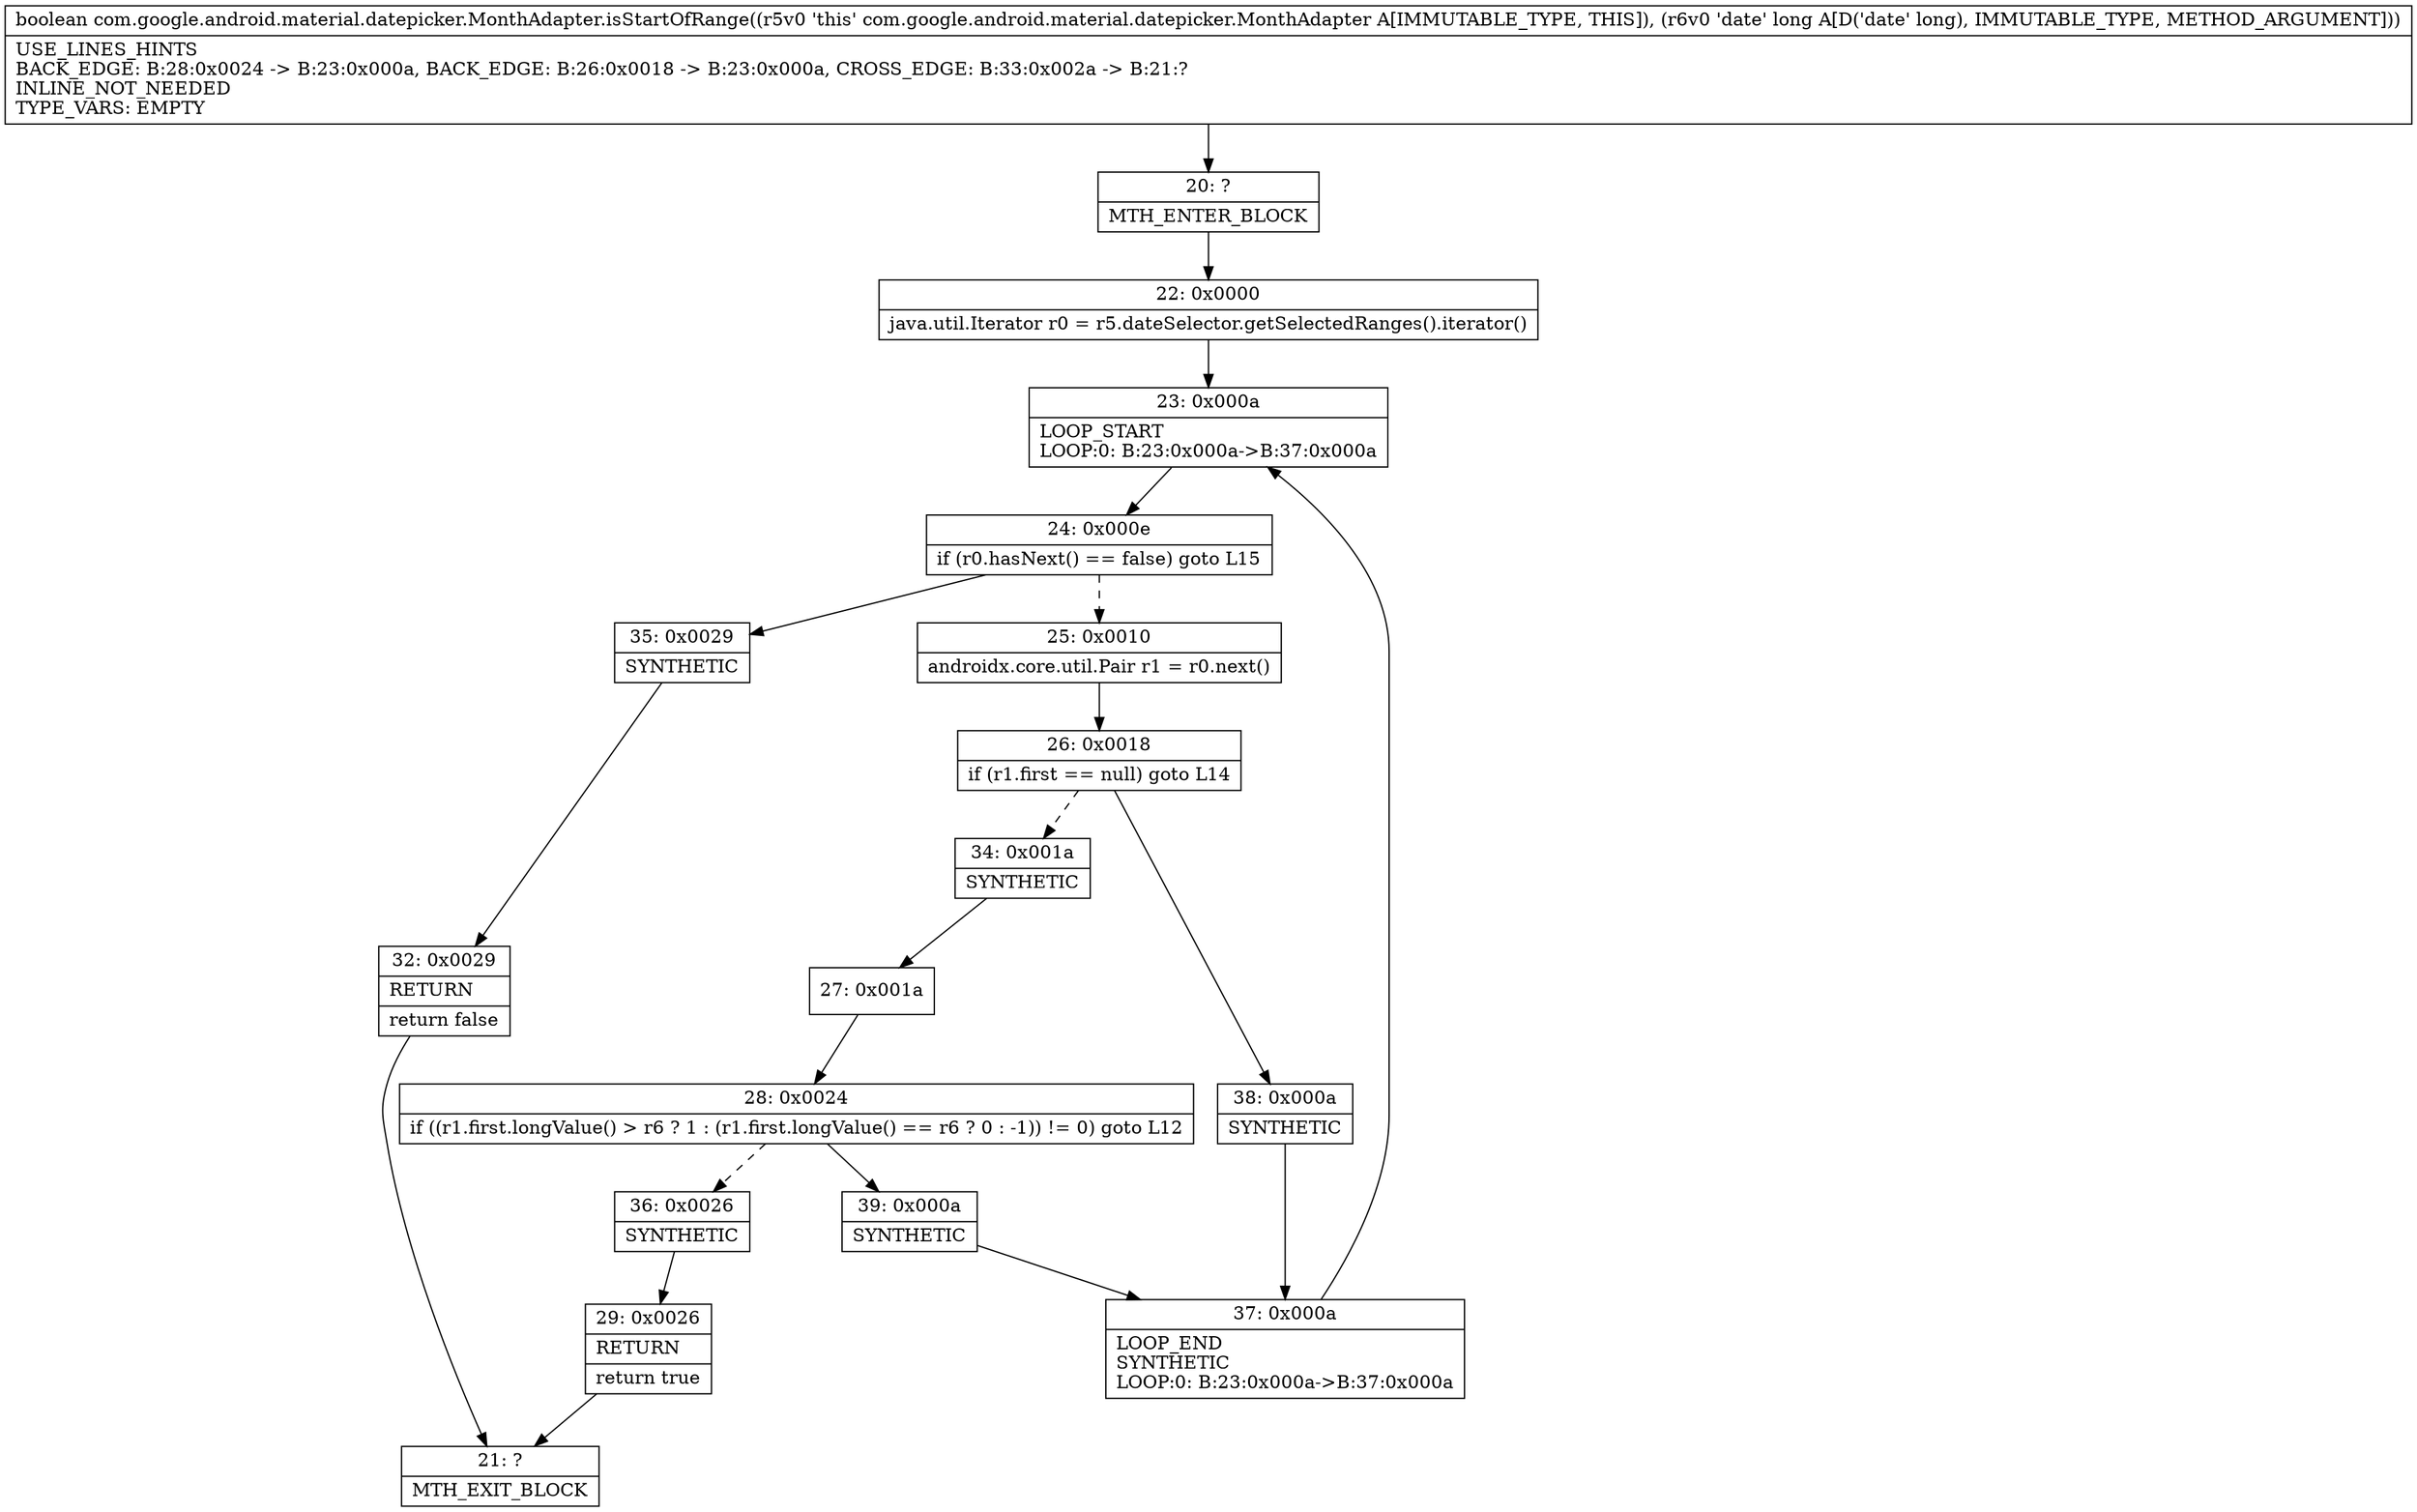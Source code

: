 digraph "CFG forcom.google.android.material.datepicker.MonthAdapter.isStartOfRange(J)Z" {
Node_20 [shape=record,label="{20\:\ ?|MTH_ENTER_BLOCK\l}"];
Node_22 [shape=record,label="{22\:\ 0x0000|java.util.Iterator r0 = r5.dateSelector.getSelectedRanges().iterator()\l}"];
Node_23 [shape=record,label="{23\:\ 0x000a|LOOP_START\lLOOP:0: B:23:0x000a\-\>B:37:0x000a\l}"];
Node_24 [shape=record,label="{24\:\ 0x000e|if (r0.hasNext() == false) goto L15\l}"];
Node_25 [shape=record,label="{25\:\ 0x0010|androidx.core.util.Pair r1 = r0.next()\l}"];
Node_26 [shape=record,label="{26\:\ 0x0018|if (r1.first == null) goto L14\l}"];
Node_34 [shape=record,label="{34\:\ 0x001a|SYNTHETIC\l}"];
Node_27 [shape=record,label="{27\:\ 0x001a}"];
Node_28 [shape=record,label="{28\:\ 0x0024|if ((r1.first.longValue() \> r6 ? 1 : (r1.first.longValue() == r6 ? 0 : \-1)) != 0) goto L12\l}"];
Node_36 [shape=record,label="{36\:\ 0x0026|SYNTHETIC\l}"];
Node_29 [shape=record,label="{29\:\ 0x0026|RETURN\l|return true\l}"];
Node_21 [shape=record,label="{21\:\ ?|MTH_EXIT_BLOCK\l}"];
Node_39 [shape=record,label="{39\:\ 0x000a|SYNTHETIC\l}"];
Node_37 [shape=record,label="{37\:\ 0x000a|LOOP_END\lSYNTHETIC\lLOOP:0: B:23:0x000a\-\>B:37:0x000a\l}"];
Node_38 [shape=record,label="{38\:\ 0x000a|SYNTHETIC\l}"];
Node_35 [shape=record,label="{35\:\ 0x0029|SYNTHETIC\l}"];
Node_32 [shape=record,label="{32\:\ 0x0029|RETURN\l|return false\l}"];
MethodNode[shape=record,label="{boolean com.google.android.material.datepicker.MonthAdapter.isStartOfRange((r5v0 'this' com.google.android.material.datepicker.MonthAdapter A[IMMUTABLE_TYPE, THIS]), (r6v0 'date' long A[D('date' long), IMMUTABLE_TYPE, METHOD_ARGUMENT]))  | USE_LINES_HINTS\lBACK_EDGE: B:28:0x0024 \-\> B:23:0x000a, BACK_EDGE: B:26:0x0018 \-\> B:23:0x000a, CROSS_EDGE: B:33:0x002a \-\> B:21:?\lINLINE_NOT_NEEDED\lTYPE_VARS: EMPTY\l}"];
MethodNode -> Node_20;Node_20 -> Node_22;
Node_22 -> Node_23;
Node_23 -> Node_24;
Node_24 -> Node_25[style=dashed];
Node_24 -> Node_35;
Node_25 -> Node_26;
Node_26 -> Node_34[style=dashed];
Node_26 -> Node_38;
Node_34 -> Node_27;
Node_27 -> Node_28;
Node_28 -> Node_36[style=dashed];
Node_28 -> Node_39;
Node_36 -> Node_29;
Node_29 -> Node_21;
Node_39 -> Node_37;
Node_37 -> Node_23;
Node_38 -> Node_37;
Node_35 -> Node_32;
Node_32 -> Node_21;
}

